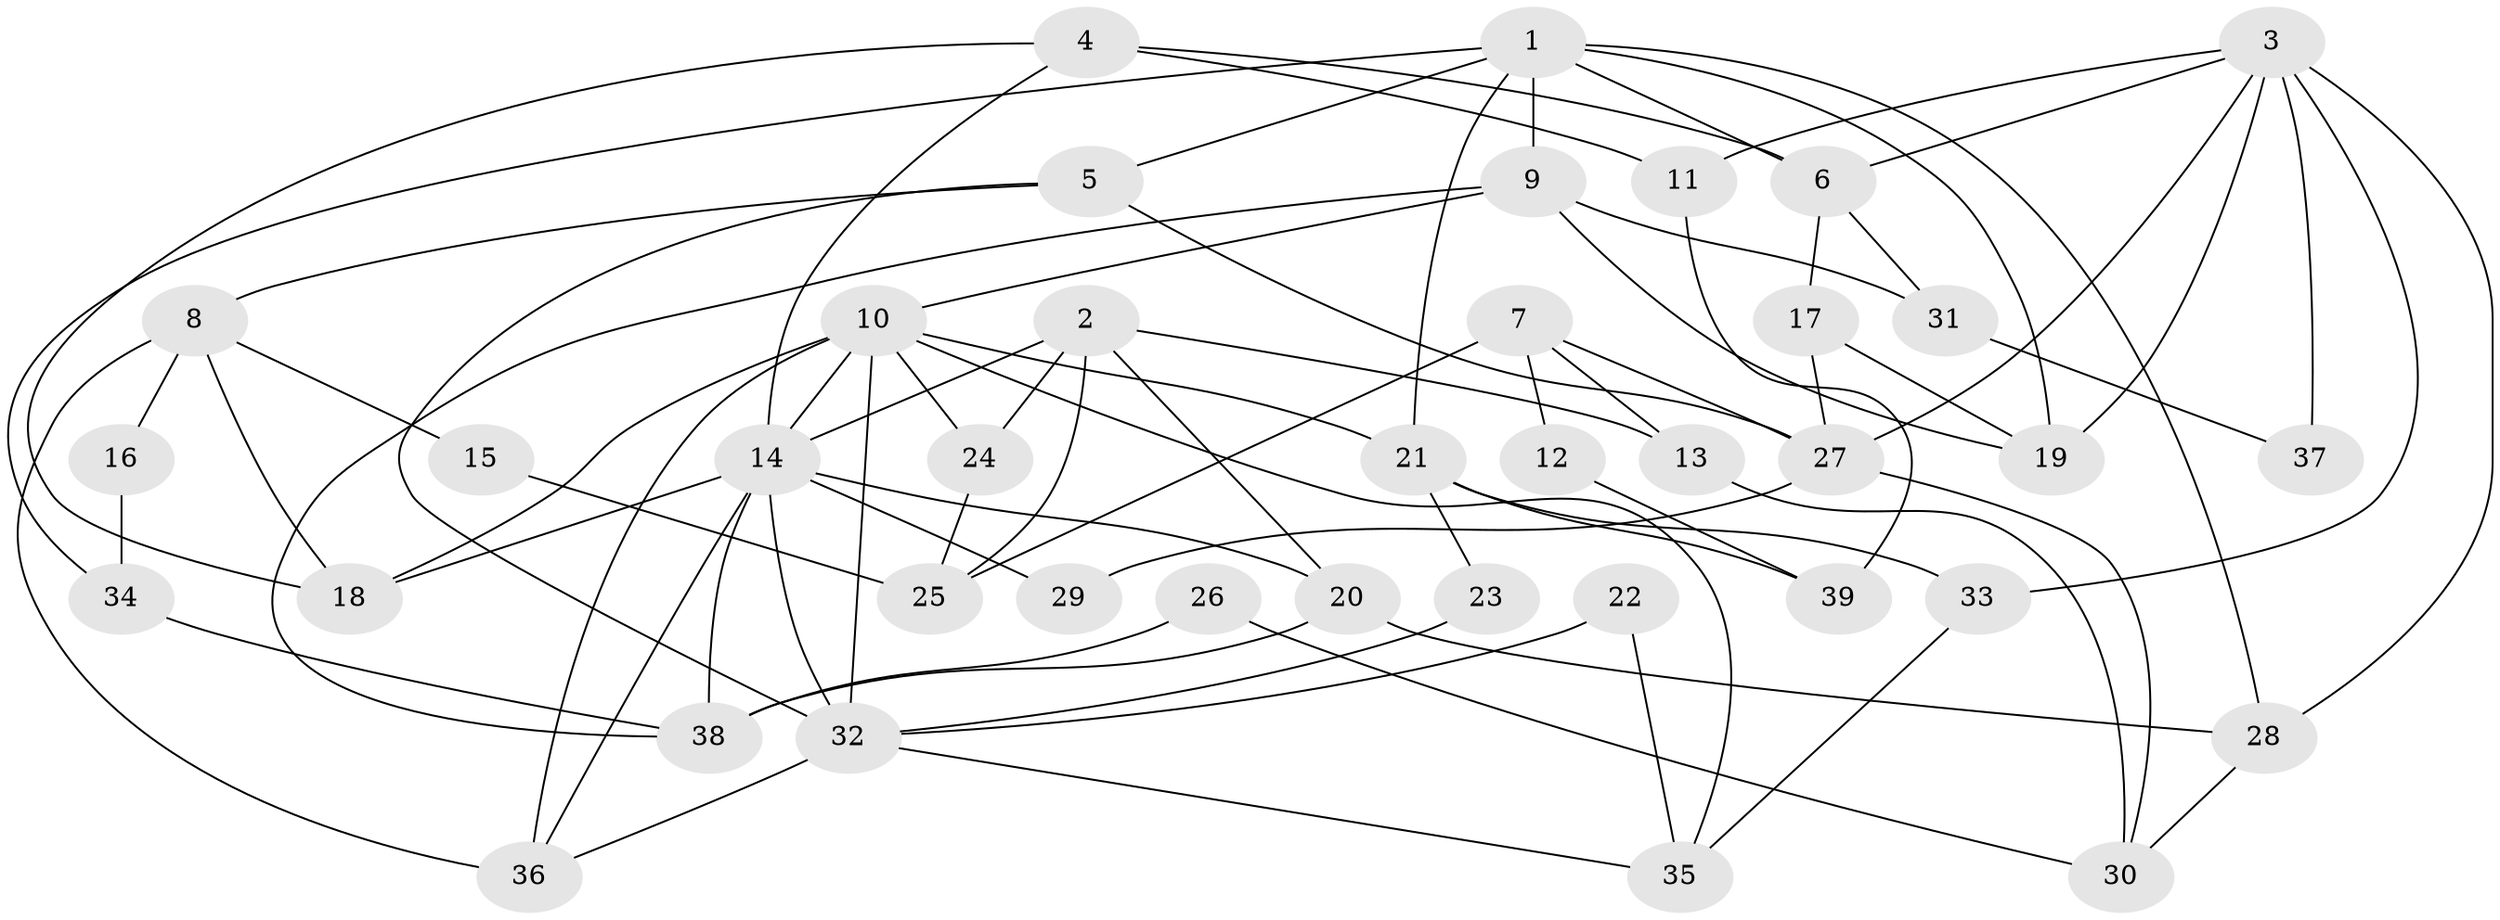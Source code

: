 // original degree distribution, {3: 0.23636363636363636, 5: 0.14545454545454545, 2: 0.14545454545454545, 4: 0.3090909090909091, 6: 0.10909090909090909, 7: 0.05454545454545454}
// Generated by graph-tools (version 1.1) at 2025/51/03/04/25 22:51:14]
// undirected, 39 vertices, 79 edges
graph export_dot {
  node [color=gray90,style=filled];
  1;
  2;
  3;
  4;
  5;
  6;
  7;
  8;
  9;
  10;
  11;
  12;
  13;
  14;
  15;
  16;
  17;
  18;
  19;
  20;
  21;
  22;
  23;
  24;
  25;
  26;
  27;
  28;
  29;
  30;
  31;
  32;
  33;
  34;
  35;
  36;
  37;
  38;
  39;
  1 -- 5 [weight=1.0];
  1 -- 6 [weight=1.0];
  1 -- 9 [weight=1.0];
  1 -- 19 [weight=2.0];
  1 -- 21 [weight=2.0];
  1 -- 28 [weight=1.0];
  1 -- 34 [weight=1.0];
  2 -- 13 [weight=1.0];
  2 -- 14 [weight=1.0];
  2 -- 20 [weight=1.0];
  2 -- 24 [weight=1.0];
  2 -- 25 [weight=1.0];
  3 -- 6 [weight=1.0];
  3 -- 11 [weight=1.0];
  3 -- 19 [weight=2.0];
  3 -- 27 [weight=2.0];
  3 -- 28 [weight=2.0];
  3 -- 33 [weight=1.0];
  3 -- 37 [weight=1.0];
  4 -- 6 [weight=1.0];
  4 -- 11 [weight=1.0];
  4 -- 14 [weight=1.0];
  4 -- 18 [weight=1.0];
  5 -- 8 [weight=1.0];
  5 -- 27 [weight=1.0];
  5 -- 32 [weight=1.0];
  6 -- 17 [weight=1.0];
  6 -- 31 [weight=1.0];
  7 -- 12 [weight=1.0];
  7 -- 13 [weight=1.0];
  7 -- 25 [weight=1.0];
  7 -- 27 [weight=1.0];
  8 -- 15 [weight=1.0];
  8 -- 16 [weight=1.0];
  8 -- 18 [weight=1.0];
  8 -- 36 [weight=1.0];
  9 -- 10 [weight=1.0];
  9 -- 19 [weight=1.0];
  9 -- 31 [weight=1.0];
  9 -- 38 [weight=1.0];
  10 -- 14 [weight=2.0];
  10 -- 18 [weight=1.0];
  10 -- 21 [weight=1.0];
  10 -- 24 [weight=1.0];
  10 -- 32 [weight=1.0];
  10 -- 35 [weight=1.0];
  10 -- 36 [weight=1.0];
  11 -- 39 [weight=1.0];
  12 -- 39 [weight=1.0];
  13 -- 30 [weight=1.0];
  14 -- 18 [weight=2.0];
  14 -- 20 [weight=1.0];
  14 -- 29 [weight=1.0];
  14 -- 32 [weight=1.0];
  14 -- 36 [weight=1.0];
  14 -- 38 [weight=1.0];
  15 -- 25 [weight=1.0];
  16 -- 34 [weight=1.0];
  17 -- 19 [weight=1.0];
  17 -- 27 [weight=1.0];
  20 -- 28 [weight=1.0];
  20 -- 38 [weight=1.0];
  21 -- 23 [weight=1.0];
  21 -- 33 [weight=1.0];
  21 -- 39 [weight=1.0];
  22 -- 32 [weight=1.0];
  22 -- 35 [weight=1.0];
  23 -- 32 [weight=1.0];
  24 -- 25 [weight=1.0];
  26 -- 30 [weight=1.0];
  26 -- 38 [weight=1.0];
  27 -- 29 [weight=1.0];
  27 -- 30 [weight=1.0];
  28 -- 30 [weight=1.0];
  31 -- 37 [weight=1.0];
  32 -- 35 [weight=1.0];
  32 -- 36 [weight=1.0];
  33 -- 35 [weight=1.0];
  34 -- 38 [weight=1.0];
}
